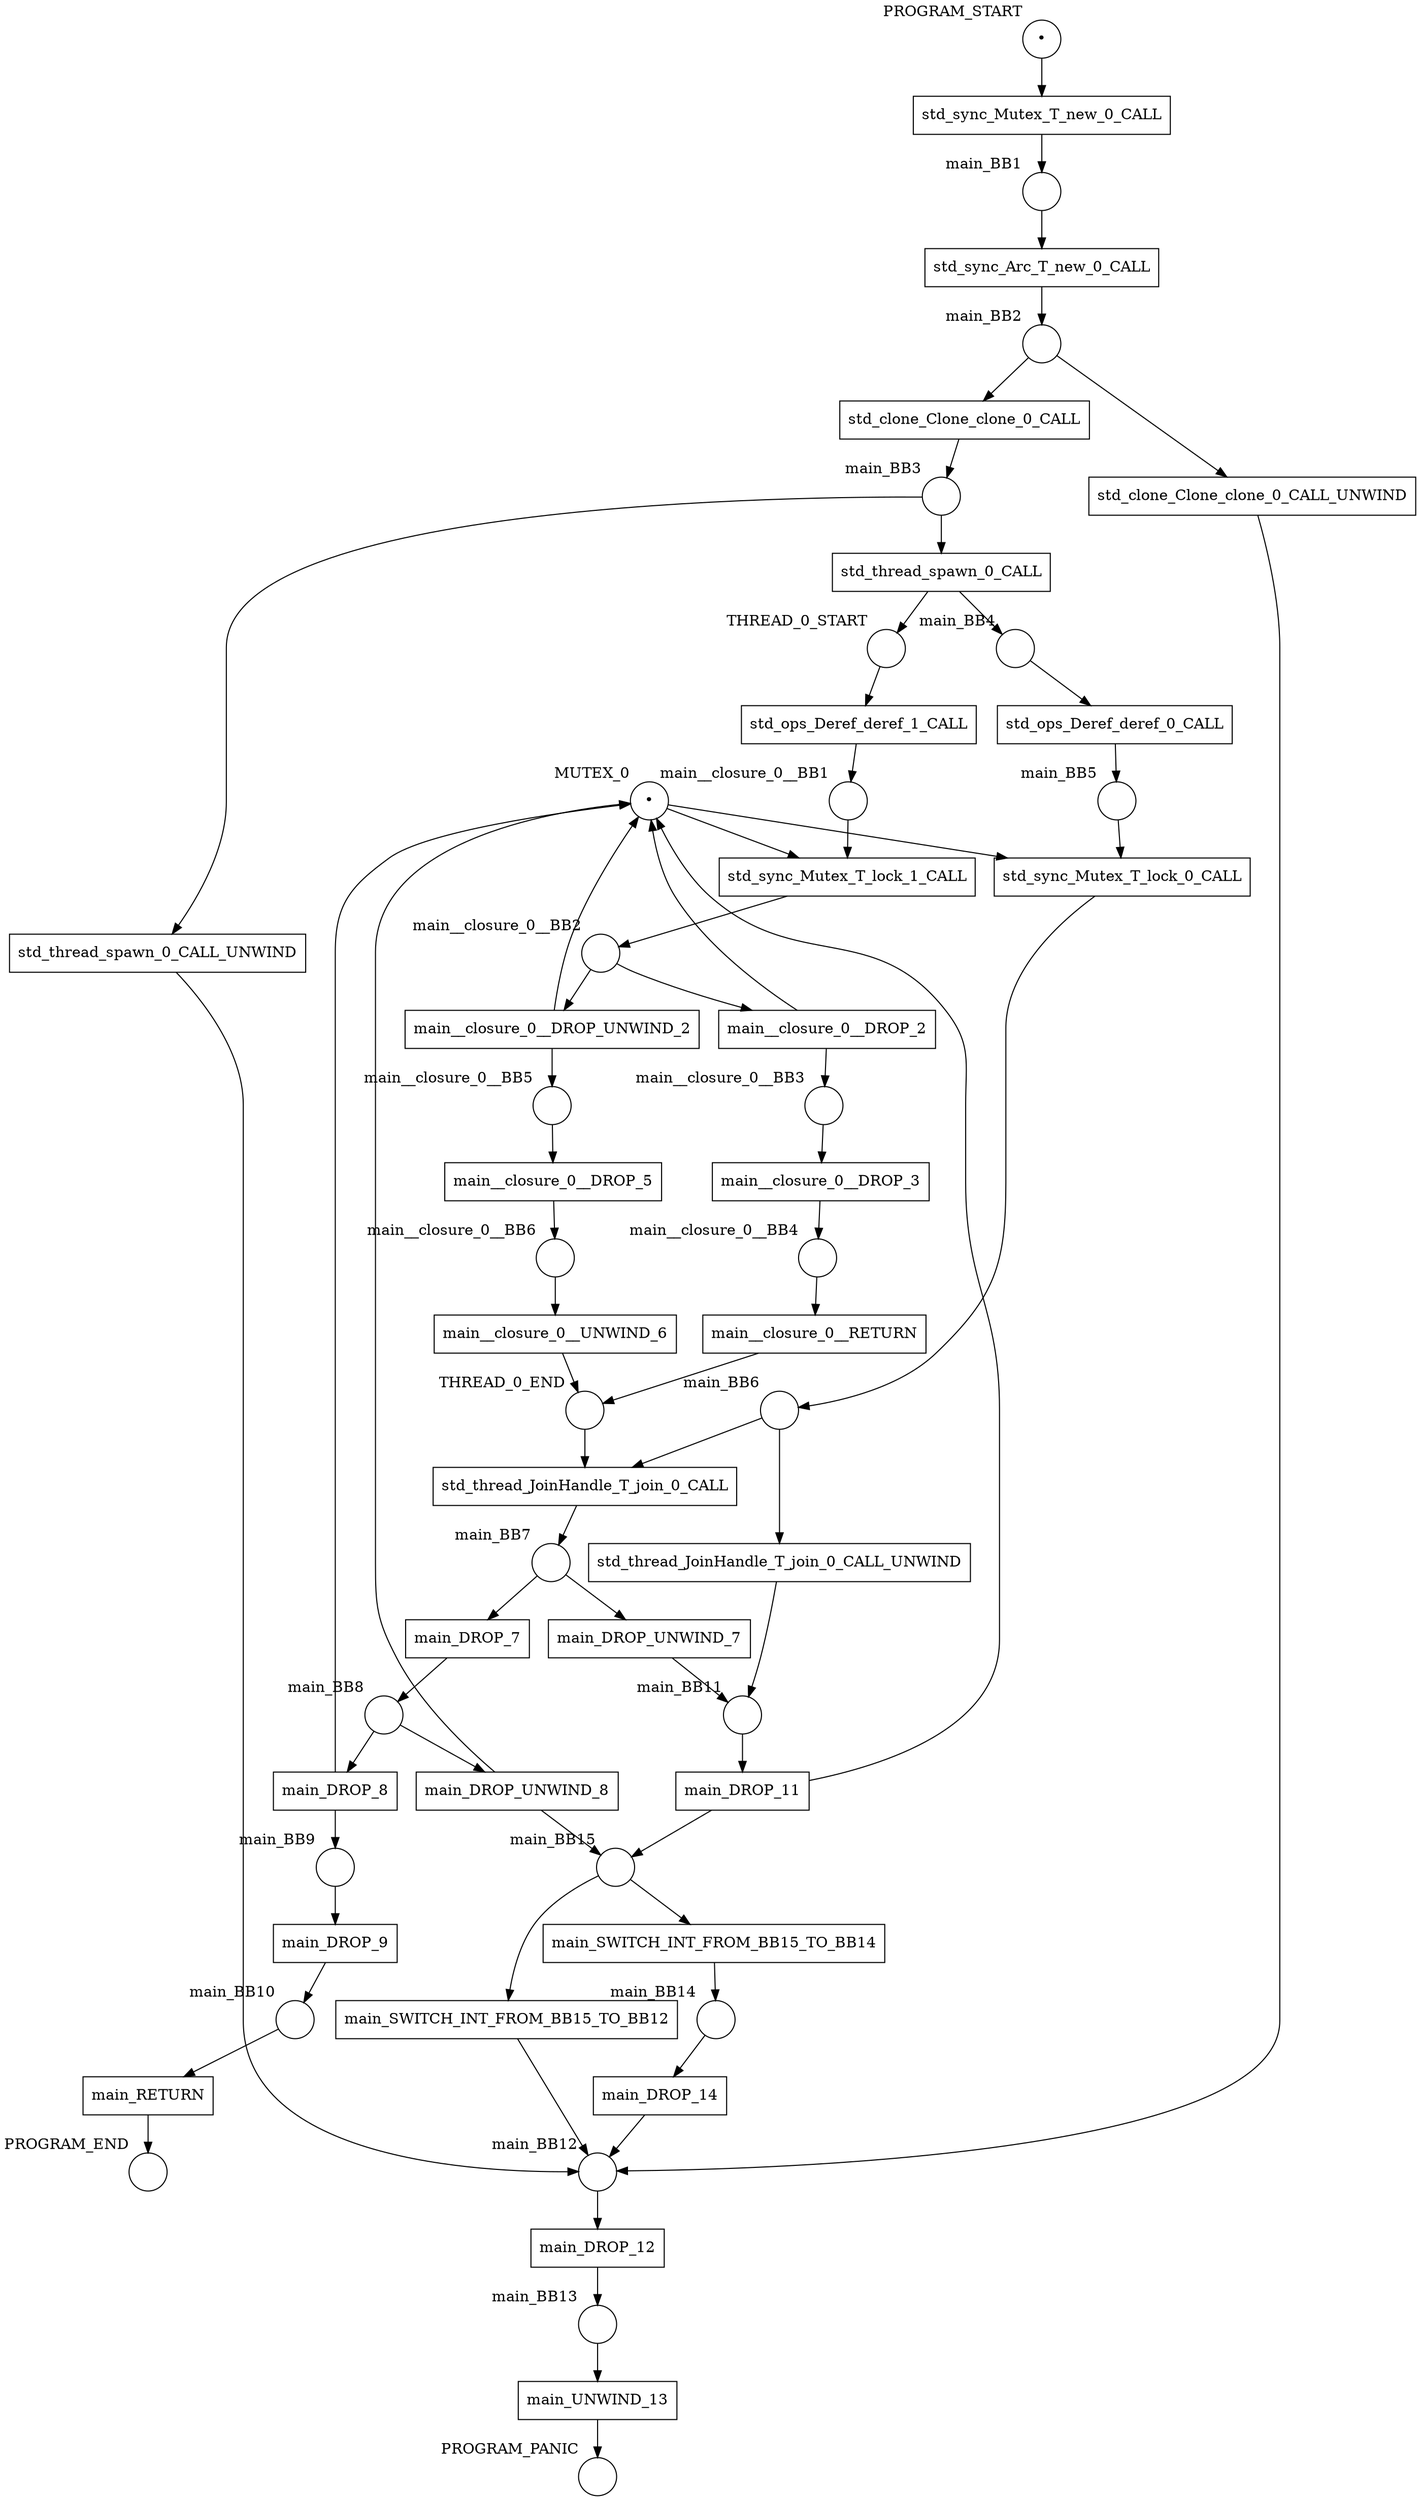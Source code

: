 digraph petrinet {
    MUTEX_0 [shape="circle" xlabel="MUTEX_0" label="•"];
    PROGRAM_END [shape="circle" xlabel="PROGRAM_END" label=""];
    PROGRAM_PANIC [shape="circle" xlabel="PROGRAM_PANIC" label=""];
    PROGRAM_START [shape="circle" xlabel="PROGRAM_START" label="•"];
    THREAD_0_END [shape="circle" xlabel="THREAD_0_END" label=""];
    THREAD_0_START [shape="circle" xlabel="THREAD_0_START" label=""];
    main_BB1 [shape="circle" xlabel="main_BB1" label=""];
    main_BB10 [shape="circle" xlabel="main_BB10" label=""];
    main_BB11 [shape="circle" xlabel="main_BB11" label=""];
    main_BB12 [shape="circle" xlabel="main_BB12" label=""];
    main_BB13 [shape="circle" xlabel="main_BB13" label=""];
    main_BB14 [shape="circle" xlabel="main_BB14" label=""];
    main_BB15 [shape="circle" xlabel="main_BB15" label=""];
    main_BB2 [shape="circle" xlabel="main_BB2" label=""];
    main_BB3 [shape="circle" xlabel="main_BB3" label=""];
    main_BB4 [shape="circle" xlabel="main_BB4" label=""];
    main_BB5 [shape="circle" xlabel="main_BB5" label=""];
    main_BB6 [shape="circle" xlabel="main_BB6" label=""];
    main_BB7 [shape="circle" xlabel="main_BB7" label=""];
    main_BB8 [shape="circle" xlabel="main_BB8" label=""];
    main_BB9 [shape="circle" xlabel="main_BB9" label=""];
    main__closure_0__BB1 [shape="circle" xlabel="main__closure_0__BB1" label=""];
    main__closure_0__BB2 [shape="circle" xlabel="main__closure_0__BB2" label=""];
    main__closure_0__BB3 [shape="circle" xlabel="main__closure_0__BB3" label=""];
    main__closure_0__BB4 [shape="circle" xlabel="main__closure_0__BB4" label=""];
    main__closure_0__BB5 [shape="circle" xlabel="main__closure_0__BB5" label=""];
    main__closure_0__BB6 [shape="circle" xlabel="main__closure_0__BB6" label=""];
    main_DROP_11 [shape="box" xlabel="" label="main_DROP_11"];
    main_DROP_12 [shape="box" xlabel="" label="main_DROP_12"];
    main_DROP_14 [shape="box" xlabel="" label="main_DROP_14"];
    main_DROP_7 [shape="box" xlabel="" label="main_DROP_7"];
    main_DROP_8 [shape="box" xlabel="" label="main_DROP_8"];
    main_DROP_9 [shape="box" xlabel="" label="main_DROP_9"];
    main_DROP_UNWIND_7 [shape="box" xlabel="" label="main_DROP_UNWIND_7"];
    main_DROP_UNWIND_8 [shape="box" xlabel="" label="main_DROP_UNWIND_8"];
    main_RETURN [shape="box" xlabel="" label="main_RETURN"];
    main_SWITCH_INT_FROM_BB15_TO_BB12 [shape="box" xlabel="" label="main_SWITCH_INT_FROM_BB15_TO_BB12"];
    main_SWITCH_INT_FROM_BB15_TO_BB14 [shape="box" xlabel="" label="main_SWITCH_INT_FROM_BB15_TO_BB14"];
    main_UNWIND_13 [shape="box" xlabel="" label="main_UNWIND_13"];
    main__closure_0__DROP_2 [shape="box" xlabel="" label="main__closure_0__DROP_2"];
    main__closure_0__DROP_3 [shape="box" xlabel="" label="main__closure_0__DROP_3"];
    main__closure_0__DROP_5 [shape="box" xlabel="" label="main__closure_0__DROP_5"];
    main__closure_0__DROP_UNWIND_2 [shape="box" xlabel="" label="main__closure_0__DROP_UNWIND_2"];
    main__closure_0__RETURN [shape="box" xlabel="" label="main__closure_0__RETURN"];
    main__closure_0__UNWIND_6 [shape="box" xlabel="" label="main__closure_0__UNWIND_6"];
    std_clone_Clone_clone_0_CALL [shape="box" xlabel="" label="std_clone_Clone_clone_0_CALL"];
    std_clone_Clone_clone_0_CALL_UNWIND [shape="box" xlabel="" label="std_clone_Clone_clone_0_CALL_UNWIND"];
    std_ops_Deref_deref_0_CALL [shape="box" xlabel="" label="std_ops_Deref_deref_0_CALL"];
    std_ops_Deref_deref_1_CALL [shape="box" xlabel="" label="std_ops_Deref_deref_1_CALL"];
    std_sync_Arc_T_new_0_CALL [shape="box" xlabel="" label="std_sync_Arc_T_new_0_CALL"];
    std_sync_Mutex_T_lock_0_CALL [shape="box" xlabel="" label="std_sync_Mutex_T_lock_0_CALL"];
    std_sync_Mutex_T_lock_1_CALL [shape="box" xlabel="" label="std_sync_Mutex_T_lock_1_CALL"];
    std_sync_Mutex_T_new_0_CALL [shape="box" xlabel="" label="std_sync_Mutex_T_new_0_CALL"];
    std_thread_JoinHandle_T_join_0_CALL [shape="box" xlabel="" label="std_thread_JoinHandle_T_join_0_CALL"];
    std_thread_JoinHandle_T_join_0_CALL_UNWIND [shape="box" xlabel="" label="std_thread_JoinHandle_T_join_0_CALL_UNWIND"];
    std_thread_spawn_0_CALL [shape="box" xlabel="" label="std_thread_spawn_0_CALL"];
    std_thread_spawn_0_CALL_UNWIND [shape="box" xlabel="" label="std_thread_spawn_0_CALL_UNWIND"];
    MUTEX_0 -> std_sync_Mutex_T_lock_0_CALL;
    MUTEX_0 -> std_sync_Mutex_T_lock_1_CALL;
    PROGRAM_START -> std_sync_Mutex_T_new_0_CALL;
    THREAD_0_END -> std_thread_JoinHandle_T_join_0_CALL;
    THREAD_0_START -> std_ops_Deref_deref_1_CALL;
    main_BB1 -> std_sync_Arc_T_new_0_CALL;
    main_BB10 -> main_RETURN;
    main_BB11 -> main_DROP_11;
    main_BB12 -> main_DROP_12;
    main_BB13 -> main_UNWIND_13;
    main_BB14 -> main_DROP_14;
    main_BB15 -> main_SWITCH_INT_FROM_BB15_TO_BB12;
    main_BB15 -> main_SWITCH_INT_FROM_BB15_TO_BB14;
    main_BB2 -> std_clone_Clone_clone_0_CALL;
    main_BB2 -> std_clone_Clone_clone_0_CALL_UNWIND;
    main_BB3 -> std_thread_spawn_0_CALL;
    main_BB3 -> std_thread_spawn_0_CALL_UNWIND;
    main_BB4 -> std_ops_Deref_deref_0_CALL;
    main_BB5 -> std_sync_Mutex_T_lock_0_CALL;
    main_BB6 -> std_thread_JoinHandle_T_join_0_CALL;
    main_BB6 -> std_thread_JoinHandle_T_join_0_CALL_UNWIND;
    main_BB7 -> main_DROP_7;
    main_BB7 -> main_DROP_UNWIND_7;
    main_BB8 -> main_DROP_8;
    main_BB8 -> main_DROP_UNWIND_8;
    main_BB9 -> main_DROP_9;
    main__closure_0__BB1 -> std_sync_Mutex_T_lock_1_CALL;
    main__closure_0__BB2 -> main__closure_0__DROP_2;
    main__closure_0__BB2 -> main__closure_0__DROP_UNWIND_2;
    main__closure_0__BB3 -> main__closure_0__DROP_3;
    main__closure_0__BB4 -> main__closure_0__RETURN;
    main__closure_0__BB5 -> main__closure_0__DROP_5;
    main__closure_0__BB6 -> main__closure_0__UNWIND_6;
    main_DROP_11 -> MUTEX_0;
    main_DROP_11 -> main_BB15;
    main_DROP_12 -> main_BB13;
    main_DROP_14 -> main_BB12;
    main_DROP_7 -> main_BB8;
    main_DROP_8 -> MUTEX_0;
    main_DROP_8 -> main_BB9;
    main_DROP_9 -> main_BB10;
    main_DROP_UNWIND_7 -> main_BB11;
    main_DROP_UNWIND_8 -> MUTEX_0;
    main_DROP_UNWIND_8 -> main_BB15;
    main_RETURN -> PROGRAM_END;
    main_SWITCH_INT_FROM_BB15_TO_BB12 -> main_BB12;
    main_SWITCH_INT_FROM_BB15_TO_BB14 -> main_BB14;
    main_UNWIND_13 -> PROGRAM_PANIC;
    main__closure_0__DROP_2 -> MUTEX_0;
    main__closure_0__DROP_2 -> main__closure_0__BB3;
    main__closure_0__DROP_3 -> main__closure_0__BB4;
    main__closure_0__DROP_5 -> main__closure_0__BB6;
    main__closure_0__DROP_UNWIND_2 -> MUTEX_0;
    main__closure_0__DROP_UNWIND_2 -> main__closure_0__BB5;
    main__closure_0__RETURN -> THREAD_0_END;
    main__closure_0__UNWIND_6 -> THREAD_0_END;
    std_clone_Clone_clone_0_CALL -> main_BB3;
    std_clone_Clone_clone_0_CALL_UNWIND -> main_BB12;
    std_ops_Deref_deref_0_CALL -> main_BB5;
    std_ops_Deref_deref_1_CALL -> main__closure_0__BB1;
    std_sync_Arc_T_new_0_CALL -> main_BB2;
    std_sync_Mutex_T_lock_0_CALL -> main_BB6;
    std_sync_Mutex_T_lock_1_CALL -> main__closure_0__BB2;
    std_sync_Mutex_T_new_0_CALL -> main_BB1;
    std_thread_JoinHandle_T_join_0_CALL -> main_BB7;
    std_thread_JoinHandle_T_join_0_CALL_UNWIND -> main_BB11;
    std_thread_spawn_0_CALL -> THREAD_0_START;
    std_thread_spawn_0_CALL -> main_BB4;
    std_thread_spawn_0_CALL_UNWIND -> main_BB12;
}
